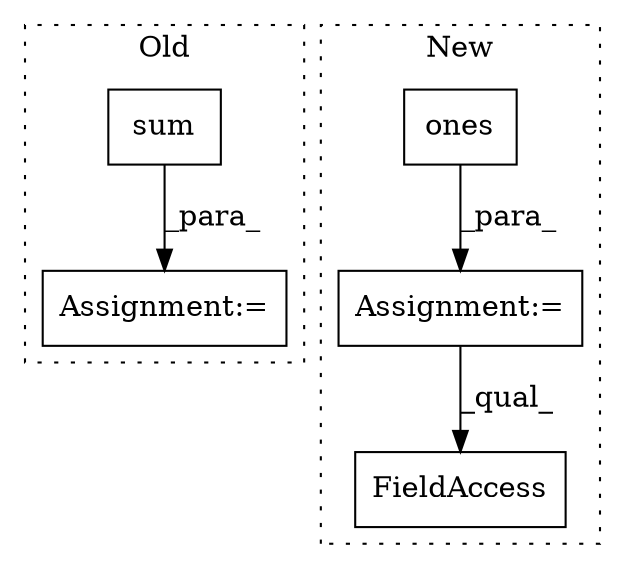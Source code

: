 digraph G {
subgraph cluster0 {
1 [label="sum" a="32" s="362,373" l="4,1" shape="box"];
4 [label="Assignment:=" a="7" s="339" l="1" shape="box"];
label = "Old";
style="dotted";
}
subgraph cluster1 {
2 [label="ones" a="32" s="527,533" l="5,1" shape="box"];
3 [label="Assignment:=" a="7" s="520" l="1" shape="box"];
5 [label="FieldAccess" a="22" s="549" l="59" shape="box"];
label = "New";
style="dotted";
}
1 -> 4 [label="_para_"];
2 -> 3 [label="_para_"];
3 -> 5 [label="_qual_"];
}